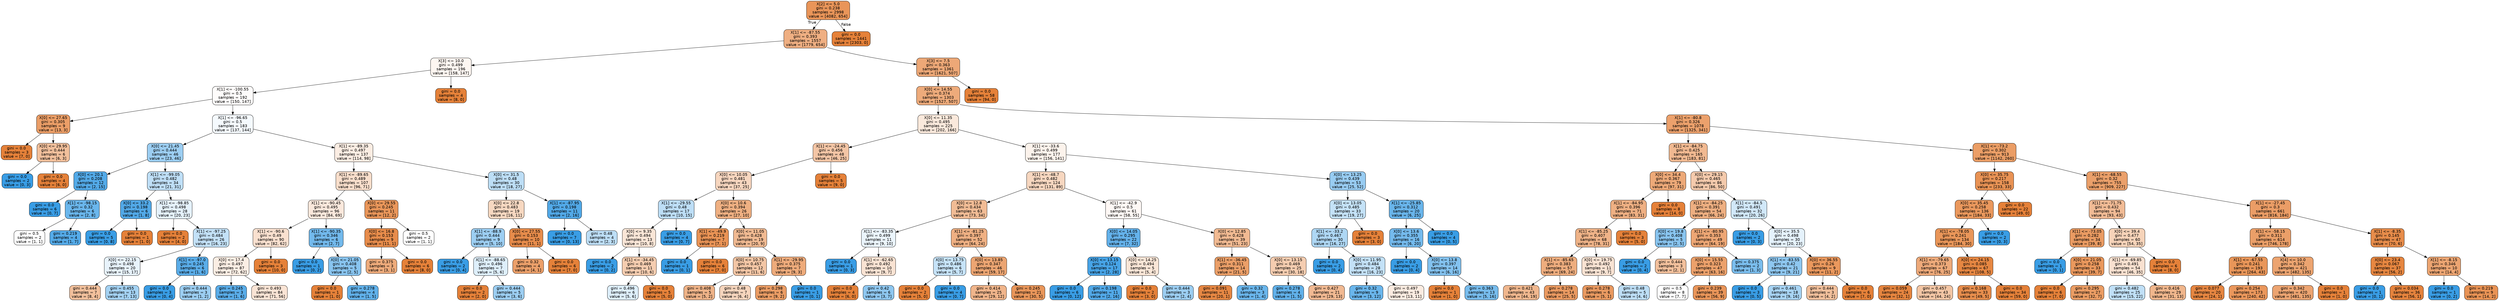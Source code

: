 digraph Tree {
node [shape=box, style="filled, rounded", color="black", fontname=helvetica] ;
edge [fontname=helvetica] ;
0 [label="X[2] <= 5.0\ngini = 0.238\nsamples = 2998\nvalue = [4082, 654]", fillcolor="#e99559"] ;
1 [label="X[1] <= -87.55\ngini = 0.393\nsamples = 1557\nvalue = [1779, 654]", fillcolor="#efaf82"] ;
0 -> 1 [labeldistance=2.5, labelangle=45, headlabel="True"] ;
2 [label="X[3] <= 10.0\ngini = 0.499\nsamples = 196\nvalue = [158, 147]", fillcolor="#fdf6f1"] ;
1 -> 2 ;
3 [label="X[1] <= -100.55\ngini = 0.5\nsamples = 192\nvalue = [150, 147]", fillcolor="#fefcfb"] ;
2 -> 3 ;
4 [label="X[0] <= 27.65\ngini = 0.305\nsamples = 9\nvalue = [13, 3]", fillcolor="#eb9e67"] ;
3 -> 4 ;
5 [label="gini = 0.0\nsamples = 3\nvalue = [7, 0]", fillcolor="#e58139"] ;
4 -> 5 ;
6 [label="X[0] <= 29.95\ngini = 0.444\nsamples = 6\nvalue = [6, 3]", fillcolor="#f2c09c"] ;
4 -> 6 ;
7 [label="gini = 0.0\nsamples = 2\nvalue = [0, 3]", fillcolor="#399de5"] ;
6 -> 7 ;
8 [label="gini = 0.0\nsamples = 4\nvalue = [6, 0]", fillcolor="#e58139"] ;
6 -> 8 ;
9 [label="X[1] <= -96.65\ngini = 0.5\nsamples = 183\nvalue = [137, 144]", fillcolor="#f5fafe"] ;
3 -> 9 ;
10 [label="X[0] <= 21.45\ngini = 0.444\nsamples = 46\nvalue = [23, 46]", fillcolor="#9ccef2"] ;
9 -> 10 ;
11 [label="X[0] <= 20.1\ngini = 0.208\nsamples = 12\nvalue = [2, 15]", fillcolor="#53aae8"] ;
10 -> 11 ;
12 [label="gini = 0.0\nsamples = 6\nvalue = [0, 7]", fillcolor="#399de5"] ;
11 -> 12 ;
13 [label="X[1] <= -98.15\ngini = 0.32\nsamples = 6\nvalue = [2, 8]", fillcolor="#6ab6ec"] ;
11 -> 13 ;
14 [label="gini = 0.5\nsamples = 2\nvalue = [1, 1]", fillcolor="#ffffff"] ;
13 -> 14 ;
15 [label="gini = 0.219\nsamples = 4\nvalue = [1, 7]", fillcolor="#55abe9"] ;
13 -> 15 ;
16 [label="X[1] <= -99.05\ngini = 0.482\nsamples = 34\nvalue = [21, 31]", fillcolor="#bfdff7"] ;
10 -> 16 ;
17 [label="X[0] <= 33.2\ngini = 0.198\nsamples = 6\nvalue = [1, 8]", fillcolor="#52a9e8"] ;
16 -> 17 ;
18 [label="gini = 0.0\nsamples = 5\nvalue = [0, 8]", fillcolor="#399de5"] ;
17 -> 18 ;
19 [label="gini = 0.0\nsamples = 1\nvalue = [1, 0]", fillcolor="#e58139"] ;
17 -> 19 ;
20 [label="X[1] <= -98.85\ngini = 0.498\nsamples = 28\nvalue = [20, 23]", fillcolor="#e5f2fc"] ;
16 -> 20 ;
21 [label="gini = 0.0\nsamples = 2\nvalue = [4, 0]", fillcolor="#e58139"] ;
20 -> 21 ;
22 [label="X[1] <= -97.25\ngini = 0.484\nsamples = 26\nvalue = [16, 23]", fillcolor="#c3e1f7"] ;
20 -> 22 ;
23 [label="X[0] <= 22.15\ngini = 0.498\nsamples = 20\nvalue = [15, 17]", fillcolor="#e8f3fc"] ;
22 -> 23 ;
24 [label="gini = 0.444\nsamples = 7\nvalue = [8, 4]", fillcolor="#f2c09c"] ;
23 -> 24 ;
25 [label="gini = 0.455\nsamples = 13\nvalue = [7, 13]", fillcolor="#a4d2f3"] ;
23 -> 25 ;
26 [label="X[1] <= -97.0\ngini = 0.245\nsamples = 6\nvalue = [1, 6]", fillcolor="#5aade9"] ;
22 -> 26 ;
27 [label="gini = 0.0\nsamples = 3\nvalue = [0, 4]", fillcolor="#399de5"] ;
26 -> 27 ;
28 [label="gini = 0.444\nsamples = 3\nvalue = [1, 2]", fillcolor="#9ccef2"] ;
26 -> 28 ;
29 [label="X[1] <= -89.35\ngini = 0.497\nsamples = 137\nvalue = [114, 98]", fillcolor="#fbede3"] ;
9 -> 29 ;
30 [label="X[1] <= -89.65\ngini = 0.489\nsamples = 107\nvalue = [96, 71]", fillcolor="#f8decb"] ;
29 -> 30 ;
31 [label="X[1] <= -90.45\ngini = 0.495\nsamples = 96\nvalue = [84, 69]", fillcolor="#fae8dc"] ;
30 -> 31 ;
32 [label="X[1] <= -90.6\ngini = 0.49\nsamples = 90\nvalue = [82, 62]", fillcolor="#f9e0cf"] ;
31 -> 32 ;
33 [label="X[0] <= 17.4\ngini = 0.497\nsamples = 87\nvalue = [72, 62]", fillcolor="#fbeee4"] ;
32 -> 33 ;
34 [label="gini = 0.245\nsamples = 3\nvalue = [1, 6]", fillcolor="#5aade9"] ;
33 -> 34 ;
35 [label="gini = 0.493\nsamples = 84\nvalue = [71, 56]", fillcolor="#fae4d5"] ;
33 -> 35 ;
36 [label="gini = 0.0\nsamples = 3\nvalue = [10, 0]", fillcolor="#e58139"] ;
32 -> 36 ;
37 [label="X[1] <= -90.35\ngini = 0.346\nsamples = 6\nvalue = [2, 7]", fillcolor="#72b9ec"] ;
31 -> 37 ;
38 [label="gini = 0.0\nsamples = 1\nvalue = [0, 2]", fillcolor="#399de5"] ;
37 -> 38 ;
39 [label="X[0] <= 21.05\ngini = 0.408\nsamples = 5\nvalue = [2, 5]", fillcolor="#88c4ef"] ;
37 -> 39 ;
40 [label="gini = 0.0\nsamples = 1\nvalue = [1, 0]", fillcolor="#e58139"] ;
39 -> 40 ;
41 [label="gini = 0.278\nsamples = 4\nvalue = [1, 5]", fillcolor="#61b1ea"] ;
39 -> 41 ;
42 [label="X[0] <= 29.55\ngini = 0.245\nsamples = 11\nvalue = [12, 2]", fillcolor="#e9965a"] ;
30 -> 42 ;
43 [label="X[0] <= 16.8\ngini = 0.153\nsamples = 9\nvalue = [11, 1]", fillcolor="#e78c4b"] ;
42 -> 43 ;
44 [label="gini = 0.375\nsamples = 3\nvalue = [3, 1]", fillcolor="#eeab7b"] ;
43 -> 44 ;
45 [label="gini = 0.0\nsamples = 6\nvalue = [8, 0]", fillcolor="#e58139"] ;
43 -> 45 ;
46 [label="gini = 0.5\nsamples = 2\nvalue = [1, 1]", fillcolor="#ffffff"] ;
42 -> 46 ;
47 [label="X[0] <= 31.5\ngini = 0.48\nsamples = 30\nvalue = [18, 27]", fillcolor="#bddef6"] ;
29 -> 47 ;
48 [label="X[0] <= 22.8\ngini = 0.483\nsamples = 19\nvalue = [16, 11]", fillcolor="#f7d8c1"] ;
47 -> 48 ;
49 [label="X[1] <= -88.9\ngini = 0.444\nsamples = 9\nvalue = [5, 10]", fillcolor="#9ccef2"] ;
48 -> 49 ;
50 [label="gini = 0.0\nsamples = 2\nvalue = [0, 4]", fillcolor="#399de5"] ;
49 -> 50 ;
51 [label="X[1] <= -88.65\ngini = 0.496\nsamples = 7\nvalue = [5, 6]", fillcolor="#deeffb"] ;
49 -> 51 ;
52 [label="gini = 0.0\nsamples = 2\nvalue = [2, 0]", fillcolor="#e58139"] ;
51 -> 52 ;
53 [label="gini = 0.444\nsamples = 5\nvalue = [3, 6]", fillcolor="#9ccef2"] ;
51 -> 53 ;
54 [label="X[0] <= 27.55\ngini = 0.153\nsamples = 10\nvalue = [11, 1]", fillcolor="#e78c4b"] ;
48 -> 54 ;
55 [label="gini = 0.32\nsamples = 4\nvalue = [4, 1]", fillcolor="#eca06a"] ;
54 -> 55 ;
56 [label="gini = 0.0\nsamples = 6\nvalue = [7, 0]", fillcolor="#e58139"] ;
54 -> 56 ;
57 [label="X[1] <= -87.95\ngini = 0.198\nsamples = 11\nvalue = [2, 16]", fillcolor="#52a9e8"] ;
47 -> 57 ;
58 [label="gini = 0.0\nsamples = 7\nvalue = [0, 13]", fillcolor="#399de5"] ;
57 -> 58 ;
59 [label="gini = 0.48\nsamples = 4\nvalue = [2, 3]", fillcolor="#bddef6"] ;
57 -> 59 ;
60 [label="gini = 0.0\nsamples = 4\nvalue = [8, 0]", fillcolor="#e58139"] ;
2 -> 60 ;
61 [label="X[3] <= 7.5\ngini = 0.363\nsamples = 1361\nvalue = [1621, 507]", fillcolor="#eda877"] ;
1 -> 61 ;
62 [label="X[0] <= 14.55\ngini = 0.374\nsamples = 1303\nvalue = [1527, 507]", fillcolor="#eeab7b"] ;
61 -> 62 ;
63 [label="X[0] <= 11.35\ngini = 0.495\nsamples = 225\nvalue = [202, 166]", fillcolor="#fae9dc"] ;
62 -> 63 ;
64 [label="X[1] <= -24.45\ngini = 0.456\nsamples = 48\nvalue = [46, 25]", fillcolor="#f3c5a5"] ;
63 -> 64 ;
65 [label="X[0] <= 10.05\ngini = 0.481\nsamples = 43\nvalue = [37, 25]", fillcolor="#f7d6bf"] ;
64 -> 65 ;
66 [label="X[1] <= -29.55\ngini = 0.48\nsamples = 17\nvalue = [10, 15]", fillcolor="#bddef6"] ;
65 -> 66 ;
67 [label="X[0] <= 9.35\ngini = 0.494\nsamples = 13\nvalue = [10, 8]", fillcolor="#fae6d7"] ;
66 -> 67 ;
68 [label="gini = 0.0\nsamples = 2\nvalue = [0, 2]", fillcolor="#399de5"] ;
67 -> 68 ;
69 [label="X[1] <= -34.45\ngini = 0.469\nsamples = 11\nvalue = [10, 6]", fillcolor="#f5cdb0"] ;
67 -> 69 ;
70 [label="gini = 0.496\nsamples = 6\nvalue = [5, 6]", fillcolor="#deeffb"] ;
69 -> 70 ;
71 [label="gini = 0.0\nsamples = 5\nvalue = [5, 0]", fillcolor="#e58139"] ;
69 -> 71 ;
72 [label="gini = 0.0\nsamples = 4\nvalue = [0, 7]", fillcolor="#399de5"] ;
66 -> 72 ;
73 [label="X[0] <= 10.6\ngini = 0.394\nsamples = 26\nvalue = [27, 10]", fillcolor="#efb082"] ;
65 -> 73 ;
74 [label="X[1] <= -49.9\ngini = 0.219\nsamples = 7\nvalue = [7, 1]", fillcolor="#e99355"] ;
73 -> 74 ;
75 [label="gini = 0.0\nsamples = 1\nvalue = [0, 1]", fillcolor="#399de5"] ;
74 -> 75 ;
76 [label="gini = 0.0\nsamples = 6\nvalue = [7, 0]", fillcolor="#e58139"] ;
74 -> 76 ;
77 [label="X[0] <= 11.05\ngini = 0.428\nsamples = 19\nvalue = [20, 9]", fillcolor="#f1ba92"] ;
73 -> 77 ;
78 [label="X[0] <= 10.75\ngini = 0.457\nsamples = 12\nvalue = [11, 6]", fillcolor="#f3c6a5"] ;
77 -> 78 ;
79 [label="gini = 0.408\nsamples = 5\nvalue = [5, 2]", fillcolor="#efb388"] ;
78 -> 79 ;
80 [label="gini = 0.48\nsamples = 7\nvalue = [6, 4]", fillcolor="#f6d5bd"] ;
78 -> 80 ;
81 [label="X[1] <= -29.95\ngini = 0.375\nsamples = 7\nvalue = [9, 3]", fillcolor="#eeab7b"] ;
77 -> 81 ;
82 [label="gini = 0.298\nsamples = 6\nvalue = [9, 2]", fillcolor="#eb9d65"] ;
81 -> 82 ;
83 [label="gini = 0.0\nsamples = 1\nvalue = [0, 1]", fillcolor="#399de5"] ;
81 -> 83 ;
84 [label="gini = 0.0\nsamples = 5\nvalue = [9, 0]", fillcolor="#e58139"] ;
64 -> 84 ;
85 [label="X[1] <= -33.6\ngini = 0.499\nsamples = 177\nvalue = [156, 141]", fillcolor="#fcf3ec"] ;
63 -> 85 ;
86 [label="X[1] <= -48.7\ngini = 0.482\nsamples = 124\nvalue = [131, 89]", fillcolor="#f7d7c0"] ;
85 -> 86 ;
87 [label="X[0] <= 12.8\ngini = 0.434\nsamples = 63\nvalue = [73, 34]", fillcolor="#f1bc95"] ;
86 -> 87 ;
88 [label="X[1] <= -83.35\ngini = 0.499\nsamples = 11\nvalue = [9, 10]", fillcolor="#ebf5fc"] ;
87 -> 88 ;
89 [label="gini = 0.0\nsamples = 1\nvalue = [0, 3]", fillcolor="#399de5"] ;
88 -> 89 ;
90 [label="X[1] <= -62.65\ngini = 0.492\nsamples = 10\nvalue = [9, 7]", fillcolor="#f9e3d3"] ;
88 -> 90 ;
91 [label="gini = 0.0\nsamples = 4\nvalue = [6, 0]", fillcolor="#e58139"] ;
90 -> 91 ;
92 [label="gini = 0.42\nsamples = 6\nvalue = [3, 7]", fillcolor="#8ec7f0"] ;
90 -> 92 ;
93 [label="X[1] <= -81.25\ngini = 0.397\nsamples = 52\nvalue = [64, 24]", fillcolor="#efb083"] ;
87 -> 93 ;
94 [label="X[0] <= 13.75\ngini = 0.486\nsamples = 6\nvalue = [5, 7]", fillcolor="#c6e3f8"] ;
93 -> 94 ;
95 [label="gini = 0.0\nsamples = 2\nvalue = [5, 0]", fillcolor="#e58139"] ;
94 -> 95 ;
96 [label="gini = 0.0\nsamples = 4\nvalue = [0, 7]", fillcolor="#399de5"] ;
94 -> 96 ;
97 [label="X[0] <= 13.85\ngini = 0.347\nsamples = 46\nvalue = [59, 17]", fillcolor="#eca572"] ;
93 -> 97 ;
98 [label="gini = 0.414\nsamples = 25\nvalue = [29, 12]", fillcolor="#f0b58b"] ;
97 -> 98 ;
99 [label="gini = 0.245\nsamples = 21\nvalue = [30, 5]", fillcolor="#e9965a"] ;
97 -> 99 ;
100 [label="X[1] <= -42.9\ngini = 0.5\nsamples = 61\nvalue = [58, 55]", fillcolor="#fef8f5"] ;
86 -> 100 ;
101 [label="X[0] <= 14.05\ngini = 0.295\nsamples = 22\nvalue = [7, 32]", fillcolor="#64b2eb"] ;
100 -> 101 ;
102 [label="X[0] <= 13.15\ngini = 0.124\nsamples = 17\nvalue = [2, 28]", fillcolor="#47a4e7"] ;
101 -> 102 ;
103 [label="gini = 0.0\nsamples = 6\nvalue = [0, 12]", fillcolor="#399de5"] ;
102 -> 103 ;
104 [label="gini = 0.198\nsamples = 11\nvalue = [2, 16]", fillcolor="#52a9e8"] ;
102 -> 104 ;
105 [label="X[0] <= 14.25\ngini = 0.494\nsamples = 5\nvalue = [5, 4]", fillcolor="#fae6d7"] ;
101 -> 105 ;
106 [label="gini = 0.0\nsamples = 2\nvalue = [3, 0]", fillcolor="#e58139"] ;
105 -> 106 ;
107 [label="gini = 0.444\nsamples = 3\nvalue = [2, 4]", fillcolor="#9ccef2"] ;
105 -> 107 ;
108 [label="X[0] <= 12.85\ngini = 0.428\nsamples = 39\nvalue = [51, 23]", fillcolor="#f1ba92"] ;
100 -> 108 ;
109 [label="X[1] <= -36.45\ngini = 0.311\nsamples = 14\nvalue = [21, 5]", fillcolor="#eb9f68"] ;
108 -> 109 ;
110 [label="gini = 0.091\nsamples = 11\nvalue = [20, 1]", fillcolor="#e68743"] ;
109 -> 110 ;
111 [label="gini = 0.32\nsamples = 3\nvalue = [1, 4]", fillcolor="#6ab6ec"] ;
109 -> 111 ;
112 [label="X[0] <= 13.15\ngini = 0.469\nsamples = 25\nvalue = [30, 18]", fillcolor="#f5cdb0"] ;
108 -> 112 ;
113 [label="gini = 0.278\nsamples = 4\nvalue = [1, 5]", fillcolor="#61b1ea"] ;
112 -> 113 ;
114 [label="gini = 0.427\nsamples = 21\nvalue = [29, 13]", fillcolor="#f1b992"] ;
112 -> 114 ;
115 [label="X[0] <= 13.25\ngini = 0.439\nsamples = 53\nvalue = [25, 52]", fillcolor="#98ccf2"] ;
85 -> 115 ;
116 [label="X[0] <= 13.05\ngini = 0.485\nsamples = 33\nvalue = [19, 27]", fillcolor="#c4e2f7"] ;
115 -> 116 ;
117 [label="X[1] <= -33.2\ngini = 0.467\nsamples = 30\nvalue = [16, 27]", fillcolor="#aed7f4"] ;
116 -> 117 ;
118 [label="gini = 0.0\nsamples = 2\nvalue = [0, 4]", fillcolor="#399de5"] ;
117 -> 118 ;
119 [label="X[0] <= 11.95\ngini = 0.484\nsamples = 28\nvalue = [16, 23]", fillcolor="#c3e1f7"] ;
117 -> 119 ;
120 [label="gini = 0.32\nsamples = 9\nvalue = [3, 12]", fillcolor="#6ab6ec"] ;
119 -> 120 ;
121 [label="gini = 0.497\nsamples = 19\nvalue = [13, 11]", fillcolor="#fbece1"] ;
119 -> 121 ;
122 [label="gini = 0.0\nsamples = 3\nvalue = [3, 0]", fillcolor="#e58139"] ;
116 -> 122 ;
123 [label="X[1] <= -25.85\ngini = 0.312\nsamples = 20\nvalue = [6, 25]", fillcolor="#69b5eb"] ;
115 -> 123 ;
124 [label="X[0] <= 13.6\ngini = 0.355\nsamples = 16\nvalue = [6, 20]", fillcolor="#74baed"] ;
123 -> 124 ;
125 [label="gini = 0.0\nsamples = 2\nvalue = [0, 4]", fillcolor="#399de5"] ;
124 -> 125 ;
126 [label="X[0] <= 13.8\ngini = 0.397\nsamples = 14\nvalue = [6, 16]", fillcolor="#83c2ef"] ;
124 -> 126 ;
127 [label="gini = 0.0\nsamples = 1\nvalue = [1, 0]", fillcolor="#e58139"] ;
126 -> 127 ;
128 [label="gini = 0.363\nsamples = 13\nvalue = [5, 16]", fillcolor="#77bced"] ;
126 -> 128 ;
129 [label="gini = 0.0\nsamples = 4\nvalue = [0, 5]", fillcolor="#399de5"] ;
123 -> 129 ;
130 [label="X[1] <= -80.8\ngini = 0.326\nsamples = 1078\nvalue = [1325, 341]", fillcolor="#eca16c"] ;
62 -> 130 ;
131 [label="X[1] <= -84.75\ngini = 0.425\nsamples = 165\nvalue = [183, 81]", fillcolor="#f1b991"] ;
130 -> 131 ;
132 [label="X[0] <= 34.4\ngini = 0.367\nsamples = 79\nvalue = [97, 31]", fillcolor="#eda978"] ;
131 -> 132 ;
133 [label="X[1] <= -84.95\ngini = 0.396\nsamples = 71\nvalue = [83, 31]", fillcolor="#efb083"] ;
132 -> 133 ;
134 [label="X[1] <= -85.25\ngini = 0.407\nsamples = 68\nvalue = [78, 31]", fillcolor="#efb388"] ;
133 -> 134 ;
135 [label="X[1] <= -85.65\ngini = 0.383\nsamples = 57\nvalue = [69, 24]", fillcolor="#eead7e"] ;
134 -> 135 ;
136 [label="gini = 0.421\nsamples = 43\nvalue = [44, 19]", fillcolor="#f0b78e"] ;
135 -> 136 ;
137 [label="gini = 0.278\nsamples = 14\nvalue = [25, 5]", fillcolor="#ea9a61"] ;
135 -> 137 ;
138 [label="X[0] <= 19.75\ngini = 0.492\nsamples = 11\nvalue = [9, 7]", fillcolor="#f9e3d3"] ;
134 -> 138 ;
139 [label="gini = 0.278\nsamples = 6\nvalue = [5, 1]", fillcolor="#ea9a61"] ;
138 -> 139 ;
140 [label="gini = 0.48\nsamples = 5\nvalue = [4, 6]", fillcolor="#bddef6"] ;
138 -> 140 ;
141 [label="gini = 0.0\nsamples = 3\nvalue = [5, 0]", fillcolor="#e58139"] ;
133 -> 141 ;
142 [label="gini = 0.0\nsamples = 8\nvalue = [14, 0]", fillcolor="#e58139"] ;
132 -> 142 ;
143 [label="X[0] <= 29.15\ngini = 0.465\nsamples = 86\nvalue = [86, 50]", fillcolor="#f4caac"] ;
131 -> 143 ;
144 [label="X[1] <= -84.25\ngini = 0.391\nsamples = 54\nvalue = [66, 24]", fillcolor="#eeaf81"] ;
143 -> 144 ;
145 [label="X[0] <= 19.8\ngini = 0.408\nsamples = 5\nvalue = [2, 5]", fillcolor="#88c4ef"] ;
144 -> 145 ;
146 [label="gini = 0.0\nsamples = 2\nvalue = [0, 4]", fillcolor="#399de5"] ;
145 -> 146 ;
147 [label="gini = 0.444\nsamples = 3\nvalue = [2, 1]", fillcolor="#f2c09c"] ;
145 -> 147 ;
148 [label="X[1] <= -80.95\ngini = 0.353\nsamples = 49\nvalue = [64, 19]", fillcolor="#eda674"] ;
144 -> 148 ;
149 [label="X[0] <= 15.55\ngini = 0.323\nsamples = 47\nvalue = [63, 16]", fillcolor="#eca16b"] ;
148 -> 149 ;
150 [label="gini = 0.5\nsamples = 8\nvalue = [7, 7]", fillcolor="#ffffff"] ;
149 -> 150 ;
151 [label="gini = 0.239\nsamples = 39\nvalue = [56, 9]", fillcolor="#e99559"] ;
149 -> 151 ;
152 [label="gini = 0.375\nsamples = 2\nvalue = [1, 3]", fillcolor="#7bbeee"] ;
148 -> 152 ;
153 [label="X[1] <= -84.5\ngini = 0.491\nsamples = 32\nvalue = [20, 26]", fillcolor="#d1e8f9"] ;
143 -> 153 ;
154 [label="gini = 0.0\nsamples = 2\nvalue = [0, 3]", fillcolor="#399de5"] ;
153 -> 154 ;
155 [label="X[0] <= 35.5\ngini = 0.498\nsamples = 30\nvalue = [20, 23]", fillcolor="#e5f2fc"] ;
153 -> 155 ;
156 [label="X[1] <= -83.55\ngini = 0.42\nsamples = 21\nvalue = [9, 21]", fillcolor="#8ec7f0"] ;
155 -> 156 ;
157 [label="gini = 0.0\nsamples = 3\nvalue = [0, 5]", fillcolor="#399de5"] ;
156 -> 157 ;
158 [label="gini = 0.461\nsamples = 18\nvalue = [9, 16]", fillcolor="#a8d4f4"] ;
156 -> 158 ;
159 [label="X[0] <= 36.55\ngini = 0.26\nsamples = 9\nvalue = [11, 2]", fillcolor="#ea985d"] ;
155 -> 159 ;
160 [label="gini = 0.444\nsamples = 3\nvalue = [4, 2]", fillcolor="#f2c09c"] ;
159 -> 160 ;
161 [label="gini = 0.0\nsamples = 6\nvalue = [7, 0]", fillcolor="#e58139"] ;
159 -> 161 ;
162 [label="X[1] <= -73.2\ngini = 0.302\nsamples = 913\nvalue = [1142, 260]", fillcolor="#eb9e66"] ;
130 -> 162 ;
163 [label="X[0] <= 35.75\ngini = 0.217\nsamples = 158\nvalue = [233, 33]", fillcolor="#e99355"] ;
162 -> 163 ;
164 [label="X[0] <= 35.45\ngini = 0.258\nsamples = 136\nvalue = [184, 33]", fillcolor="#ea985d"] ;
163 -> 164 ;
165 [label="X[1] <= -78.05\ngini = 0.241\nsamples = 134\nvalue = [184, 30]", fillcolor="#e99659"] ;
164 -> 165 ;
166 [label="X[1] <= -79.65\ngini = 0.373\nsamples = 67\nvalue = [76, 25]", fillcolor="#eeaa7a"] ;
165 -> 166 ;
167 [label="gini = 0.059\nsamples = 24\nvalue = [32, 1]", fillcolor="#e6853f"] ;
166 -> 167 ;
168 [label="gini = 0.457\nsamples = 43\nvalue = [44, 24]", fillcolor="#f3c6a5"] ;
166 -> 168 ;
169 [label="X[0] <= 24.15\ngini = 0.085\nsamples = 67\nvalue = [108, 5]", fillcolor="#e68742"] ;
165 -> 169 ;
170 [label="gini = 0.168\nsamples = 33\nvalue = [49, 5]", fillcolor="#e88e4d"] ;
169 -> 170 ;
171 [label="gini = 0.0\nsamples = 34\nvalue = [59, 0]", fillcolor="#e58139"] ;
169 -> 171 ;
172 [label="gini = 0.0\nsamples = 2\nvalue = [0, 3]", fillcolor="#399de5"] ;
164 -> 172 ;
173 [label="gini = 0.0\nsamples = 22\nvalue = [49, 0]", fillcolor="#e58139"] ;
163 -> 173 ;
174 [label="X[1] <= -68.55\ngini = 0.32\nsamples = 755\nvalue = [909, 227]", fillcolor="#eba06a"] ;
162 -> 174 ;
175 [label="X[1] <= -71.75\ngini = 0.432\nsamples = 94\nvalue = [93, 43]", fillcolor="#f1bb95"] ;
174 -> 175 ;
176 [label="X[1] <= -73.05\ngini = 0.282\nsamples = 34\nvalue = [39, 8]", fillcolor="#ea9b62"] ;
175 -> 176 ;
177 [label="gini = 0.0\nsamples = 1\nvalue = [0, 1]", fillcolor="#399de5"] ;
176 -> 177 ;
178 [label="X[0] <= 21.05\ngini = 0.258\nsamples = 33\nvalue = [39, 7]", fillcolor="#ea985d"] ;
176 -> 178 ;
179 [label="gini = 0.0\nsamples = 6\nvalue = [7, 0]", fillcolor="#e58139"] ;
178 -> 179 ;
180 [label="gini = 0.295\nsamples = 27\nvalue = [32, 7]", fillcolor="#eb9d64"] ;
178 -> 180 ;
181 [label="X[0] <= 39.4\ngini = 0.477\nsamples = 60\nvalue = [54, 35]", fillcolor="#f6d3b9"] ;
175 -> 181 ;
182 [label="X[1] <= -69.85\ngini = 0.491\nsamples = 54\nvalue = [46, 35]", fillcolor="#f9e1d0"] ;
181 -> 182 ;
183 [label="gini = 0.482\nsamples = 25\nvalue = [15, 22]", fillcolor="#c0e0f7"] ;
182 -> 183 ;
184 [label="gini = 0.416\nsamples = 29\nvalue = [31, 13]", fillcolor="#f0b68c"] ;
182 -> 184 ;
185 [label="gini = 0.0\nsamples = 6\nvalue = [8, 0]", fillcolor="#e58139"] ;
181 -> 185 ;
186 [label="X[1] <= -27.45\ngini = 0.3\nsamples = 661\nvalue = [816, 184]", fillcolor="#eb9d66"] ;
174 -> 186 ;
187 [label="X[1] <= -58.15\ngini = 0.311\nsamples = 614\nvalue = [746, 178]", fillcolor="#eb9f68"] ;
186 -> 187 ;
188 [label="X[1] <= -67.55\ngini = 0.241\nsamples = 193\nvalue = [264, 43]", fillcolor="#e99659"] ;
187 -> 188 ;
189 [label="gini = 0.077\nsamples = 20\nvalue = [24, 1]", fillcolor="#e68641"] ;
188 -> 189 ;
190 [label="gini = 0.254\nsamples = 173\nvalue = [240, 42]", fillcolor="#ea975c"] ;
188 -> 190 ;
191 [label="X[4] <= 10.0\ngini = 0.342\nsamples = 421\nvalue = [482, 135]", fillcolor="#eca470"] ;
187 -> 191 ;
192 [label="gini = 0.342\nsamples = 420\nvalue = [481, 135]", fillcolor="#eca471"] ;
191 -> 192 ;
193 [label="gini = 0.0\nsamples = 1\nvalue = [1, 0]", fillcolor="#e58139"] ;
191 -> 193 ;
194 [label="X[1] <= -8.35\ngini = 0.145\nsamples = 47\nvalue = [70, 6]", fillcolor="#e78c4a"] ;
186 -> 194 ;
195 [label="X[0] <= 23.4\ngini = 0.067\nsamples = 37\nvalue = [56, 2]", fillcolor="#e68640"] ;
194 -> 195 ;
196 [label="gini = 0.0\nsamples = 1\nvalue = [0, 1]", fillcolor="#399de5"] ;
195 -> 196 ;
197 [label="gini = 0.034\nsamples = 36\nvalue = [56, 1]", fillcolor="#e5833d"] ;
195 -> 197 ;
198 [label="X[1] <= -8.15\ngini = 0.346\nsamples = 10\nvalue = [14, 4]", fillcolor="#eca572"] ;
194 -> 198 ;
199 [label="gini = 0.0\nsamples = 1\nvalue = [0, 2]", fillcolor="#399de5"] ;
198 -> 199 ;
200 [label="gini = 0.219\nsamples = 9\nvalue = [14, 2]", fillcolor="#e99355"] ;
198 -> 200 ;
201 [label="gini = 0.0\nsamples = 58\nvalue = [94, 0]", fillcolor="#e58139"] ;
61 -> 201 ;
202 [label="gini = 0.0\nsamples = 1441\nvalue = [2303, 0]", fillcolor="#e58139"] ;
0 -> 202 [labeldistance=2.5, labelangle=-45, headlabel="False"] ;
}